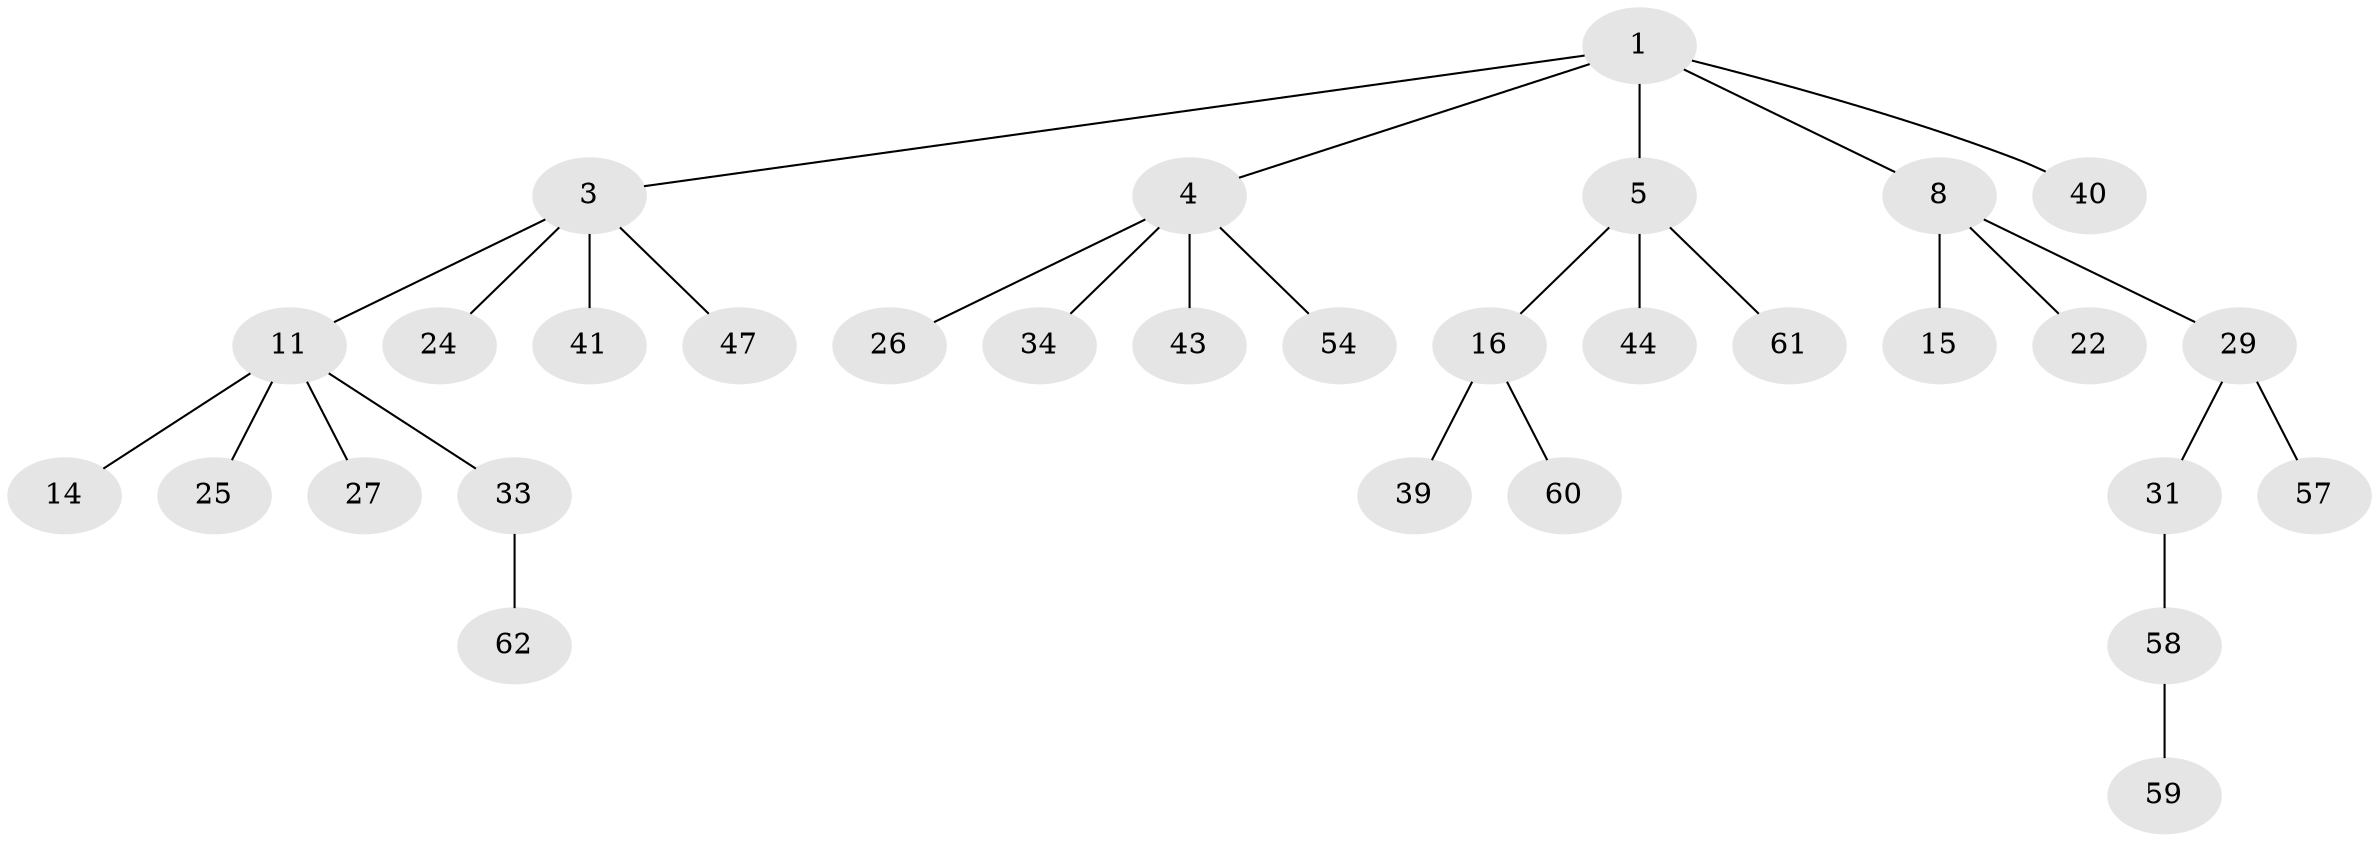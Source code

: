 // original degree distribution, {3: 0.16129032258064516, 4: 0.06451612903225806, 7: 0.016129032258064516, 5: 0.03225806451612903, 2: 0.22580645161290322, 1: 0.5}
// Generated by graph-tools (version 1.1) at 2025/15/03/09/25 04:15:23]
// undirected, 31 vertices, 30 edges
graph export_dot {
graph [start="1"]
  node [color=gray90,style=filled];
  1 [super="+2"];
  3 [super="+7+37+17+20"];
  4 [super="+53+12+30+9"];
  5 [super="+6+13"];
  8 [super="+50+10"];
  11 [super="+52+21"];
  14;
  15 [super="+36"];
  16 [super="+32+18"];
  22;
  24;
  25;
  26;
  27;
  29 [super="+51"];
  31;
  33 [super="+55"];
  34 [super="+49"];
  39 [super="+42+45"];
  40;
  41;
  43;
  44;
  47;
  54;
  57;
  58;
  59;
  60;
  61;
  62;
  1 -- 3;
  1 -- 4;
  1 -- 8;
  1 -- 40;
  1 -- 5;
  3 -- 11;
  3 -- 24;
  3 -- 41;
  3 -- 47;
  4 -- 26;
  4 -- 34;
  4 -- 54;
  4 -- 43;
  5 -- 16;
  5 -- 61;
  5 -- 44;
  8 -- 29;
  8 -- 22;
  8 -- 15;
  11 -- 14;
  11 -- 27;
  11 -- 25;
  11 -- 33;
  16 -- 60;
  16 -- 39;
  29 -- 31;
  29 -- 57;
  31 -- 58;
  33 -- 62;
  58 -- 59;
}

